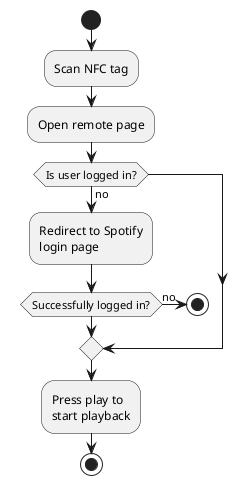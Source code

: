 @startuml User Flow V1

start
:Scan NFC tag;
:Open remote page;

if (Is user logged in?) then (no)
    :Redirect to Spotify 
    login page;
    if (Successfully logged in?) then (no)
        stop
    endif
endif

:Press play to
start playback;
stop

@enduml